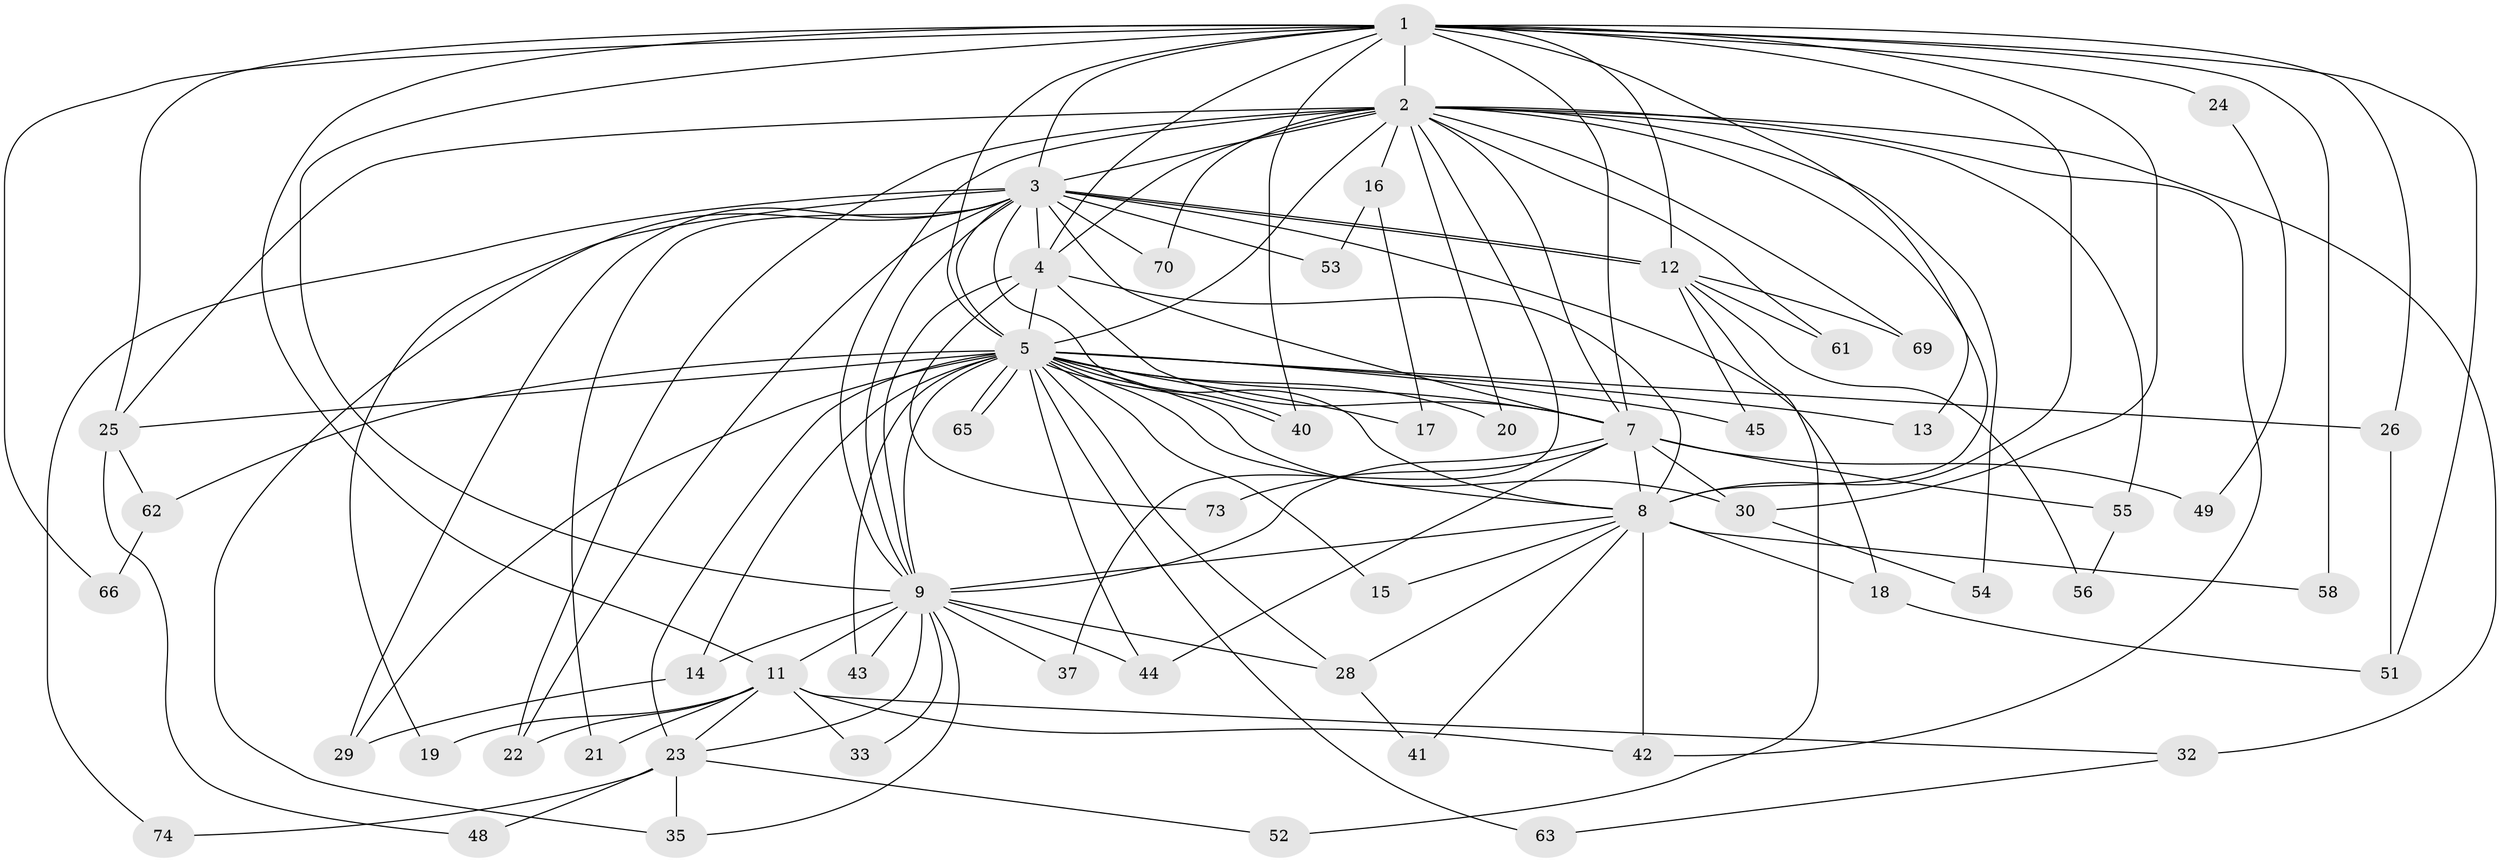 // Generated by graph-tools (version 1.1) at 2025/51/02/27/25 19:51:45]
// undirected, 55 vertices, 132 edges
graph export_dot {
graph [start="1"]
  node [color=gray90,style=filled];
  1 [super="+6"];
  2 [super="+10"];
  3 [super="+38"];
  4 [super="+46"];
  5 [super="+57"];
  7 [super="+67"];
  8 [super="+64"];
  9 [super="+50"];
  11 [super="+59"];
  12 [super="+60"];
  13;
  14;
  15;
  16;
  17;
  18;
  19;
  20;
  21;
  22 [super="+27"];
  23 [super="+47"];
  24;
  25 [super="+31"];
  26;
  28 [super="+36"];
  29 [super="+39"];
  30 [super="+34"];
  32 [super="+71"];
  33;
  35 [super="+72"];
  37;
  40 [super="+68"];
  41;
  42;
  43;
  44 [super="+76"];
  45 [super="+75"];
  48;
  49;
  51 [super="+77"];
  52;
  53;
  54;
  55;
  56;
  58;
  61;
  62;
  63;
  65;
  66;
  69;
  70;
  73;
  74;
  1 -- 2 [weight=4];
  1 -- 3 [weight=2];
  1 -- 4 [weight=2];
  1 -- 5 [weight=2];
  1 -- 7 [weight=2];
  1 -- 8 [weight=2];
  1 -- 9 [weight=2];
  1 -- 11;
  1 -- 13;
  1 -- 24 [weight=2];
  1 -- 25;
  1 -- 30;
  1 -- 58;
  1 -- 66;
  1 -- 40;
  1 -- 12;
  1 -- 26;
  1 -- 51;
  2 -- 3 [weight=2];
  2 -- 4 [weight=2];
  2 -- 5 [weight=2];
  2 -- 7 [weight=2];
  2 -- 8 [weight=2];
  2 -- 9 [weight=2];
  2 -- 16 [weight=2];
  2 -- 37;
  2 -- 55;
  2 -- 61;
  2 -- 69;
  2 -- 70;
  2 -- 32 [weight=2];
  2 -- 42;
  2 -- 20;
  2 -- 54;
  2 -- 25;
  2 -- 22;
  3 -- 4;
  3 -- 5;
  3 -- 7;
  3 -- 8;
  3 -- 9;
  3 -- 12;
  3 -- 12;
  3 -- 18;
  3 -- 19;
  3 -- 21;
  3 -- 22;
  3 -- 29 [weight=2];
  3 -- 35;
  3 -- 53;
  3 -- 70;
  3 -- 74;
  4 -- 5;
  4 -- 7 [weight=2];
  4 -- 8;
  4 -- 9 [weight=2];
  4 -- 73;
  5 -- 7;
  5 -- 8;
  5 -- 9 [weight=2];
  5 -- 13;
  5 -- 14;
  5 -- 15;
  5 -- 17;
  5 -- 20;
  5 -- 23 [weight=2];
  5 -- 26;
  5 -- 29;
  5 -- 30;
  5 -- 40;
  5 -- 40;
  5 -- 43;
  5 -- 44;
  5 -- 45 [weight=2];
  5 -- 62;
  5 -- 63;
  5 -- 65;
  5 -- 65;
  5 -- 25;
  5 -- 28;
  7 -- 8;
  7 -- 9;
  7 -- 49;
  7 -- 55;
  7 -- 73;
  7 -- 30;
  7 -- 44;
  8 -- 9;
  8 -- 15;
  8 -- 18;
  8 -- 28;
  8 -- 41;
  8 -- 42;
  8 -- 58;
  9 -- 11;
  9 -- 14;
  9 -- 23;
  9 -- 28;
  9 -- 33;
  9 -- 35;
  9 -- 37;
  9 -- 43;
  9 -- 44;
  11 -- 19;
  11 -- 21;
  11 -- 22;
  11 -- 32;
  11 -- 33;
  11 -- 23;
  11 -- 42;
  12 -- 45;
  12 -- 52;
  12 -- 56;
  12 -- 69;
  12 -- 61;
  14 -- 29;
  16 -- 17;
  16 -- 53;
  18 -- 51;
  23 -- 48;
  23 -- 52;
  23 -- 35;
  23 -- 74;
  24 -- 49;
  25 -- 48;
  25 -- 62;
  26 -- 51;
  28 -- 41;
  30 -- 54;
  32 -- 63;
  55 -- 56;
  62 -- 66;
}
